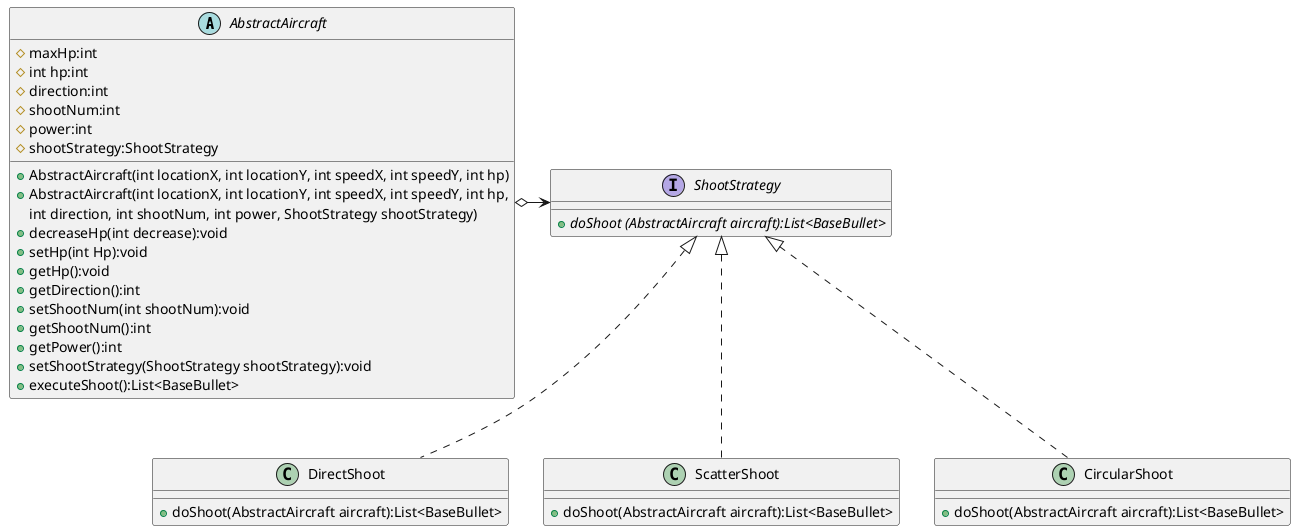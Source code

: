 @startuml
'https://plantuml.com/class-diagram

abstract class AbstractAircraft {
    # maxHp:int
    # int hp:int
    # direction:int
    # shootNum:int
    # power:int
    # shootStrategy:ShootStrategy
    + AbstractAircraft(int locationX, int locationY, int speedX, int speedY, int hp)
    + AbstractAircraft(int locationX, int locationY, int speedX, int speedY, int hp,
    int direction, int shootNum, int power, ShootStrategy shootStrategy)
    + decreaseHp(int decrease):void
    + setHp(int Hp):void
    + getHp():void
    + getDirection():int
    + setShootNum(int shootNum):void
    + getShootNum():int
    + getPower():int
    + setShootStrategy(ShootStrategy shootStrategy):void
    + executeShoot():List<BaseBullet>
}
interface ShootStrategy{
    + {abstract} doShoot (AbstractAircraft aircraft):List<BaseBullet>
}
class DirectShoot{
    + doShoot(AbstractAircraft aircraft):List<BaseBullet>
}
class ScatterShoot{
    + doShoot(AbstractAircraft aircraft):List<BaseBullet>
}
class CircularShoot{
    + doShoot(AbstractAircraft aircraft):List<BaseBullet>
}
ShootStrategy <|.. DirectShoot
ShootStrategy <|.. ScatterShoot
ShootStrategy <|.. CircularShoot
ShootStrategy <--left--o AbstractAircraft

@enduml